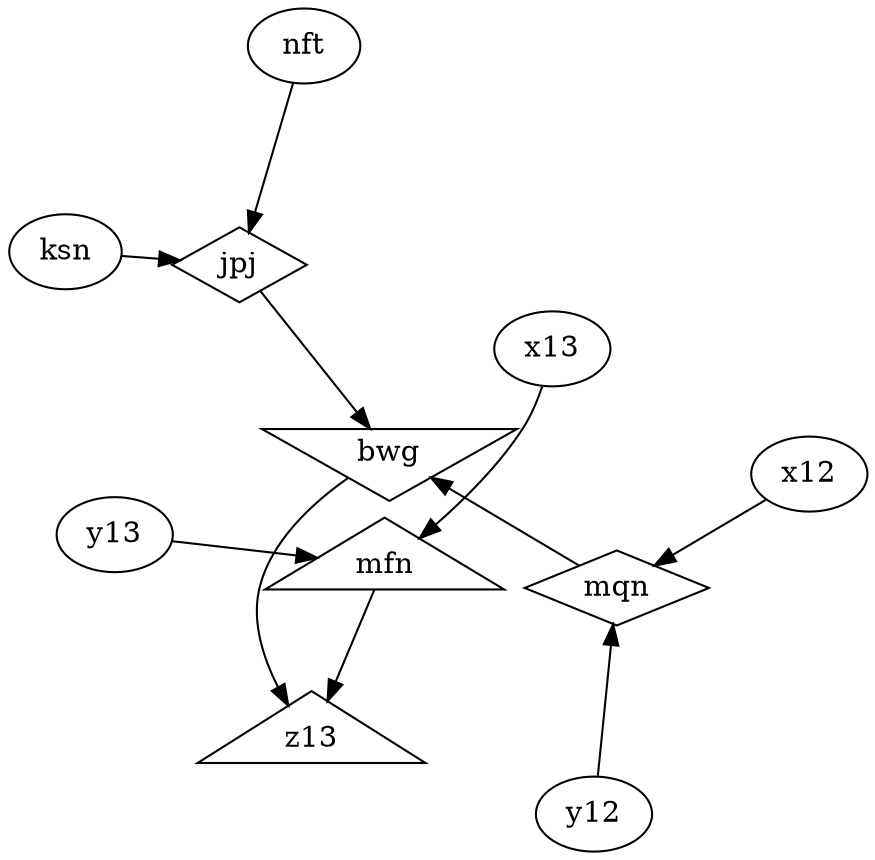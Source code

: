 digraph g1 {
  layout="fdp";
  overlap="false";
  splines="true";
  bwg [shape=invtriangle]
  mqn -> bwg
  jpj -> bwg
  jpj [shape=diamond]
  ksn -> jpj
  nft -> jpj
  mfn [shape=triangle]
  y13 -> mfn
  x13 -> mfn
  mqn [shape=diamond]
  y12 -> mqn
  x12 -> mqn
  z13 [shape=triangle]
  bwg -> z13
  mfn -> z13
}
